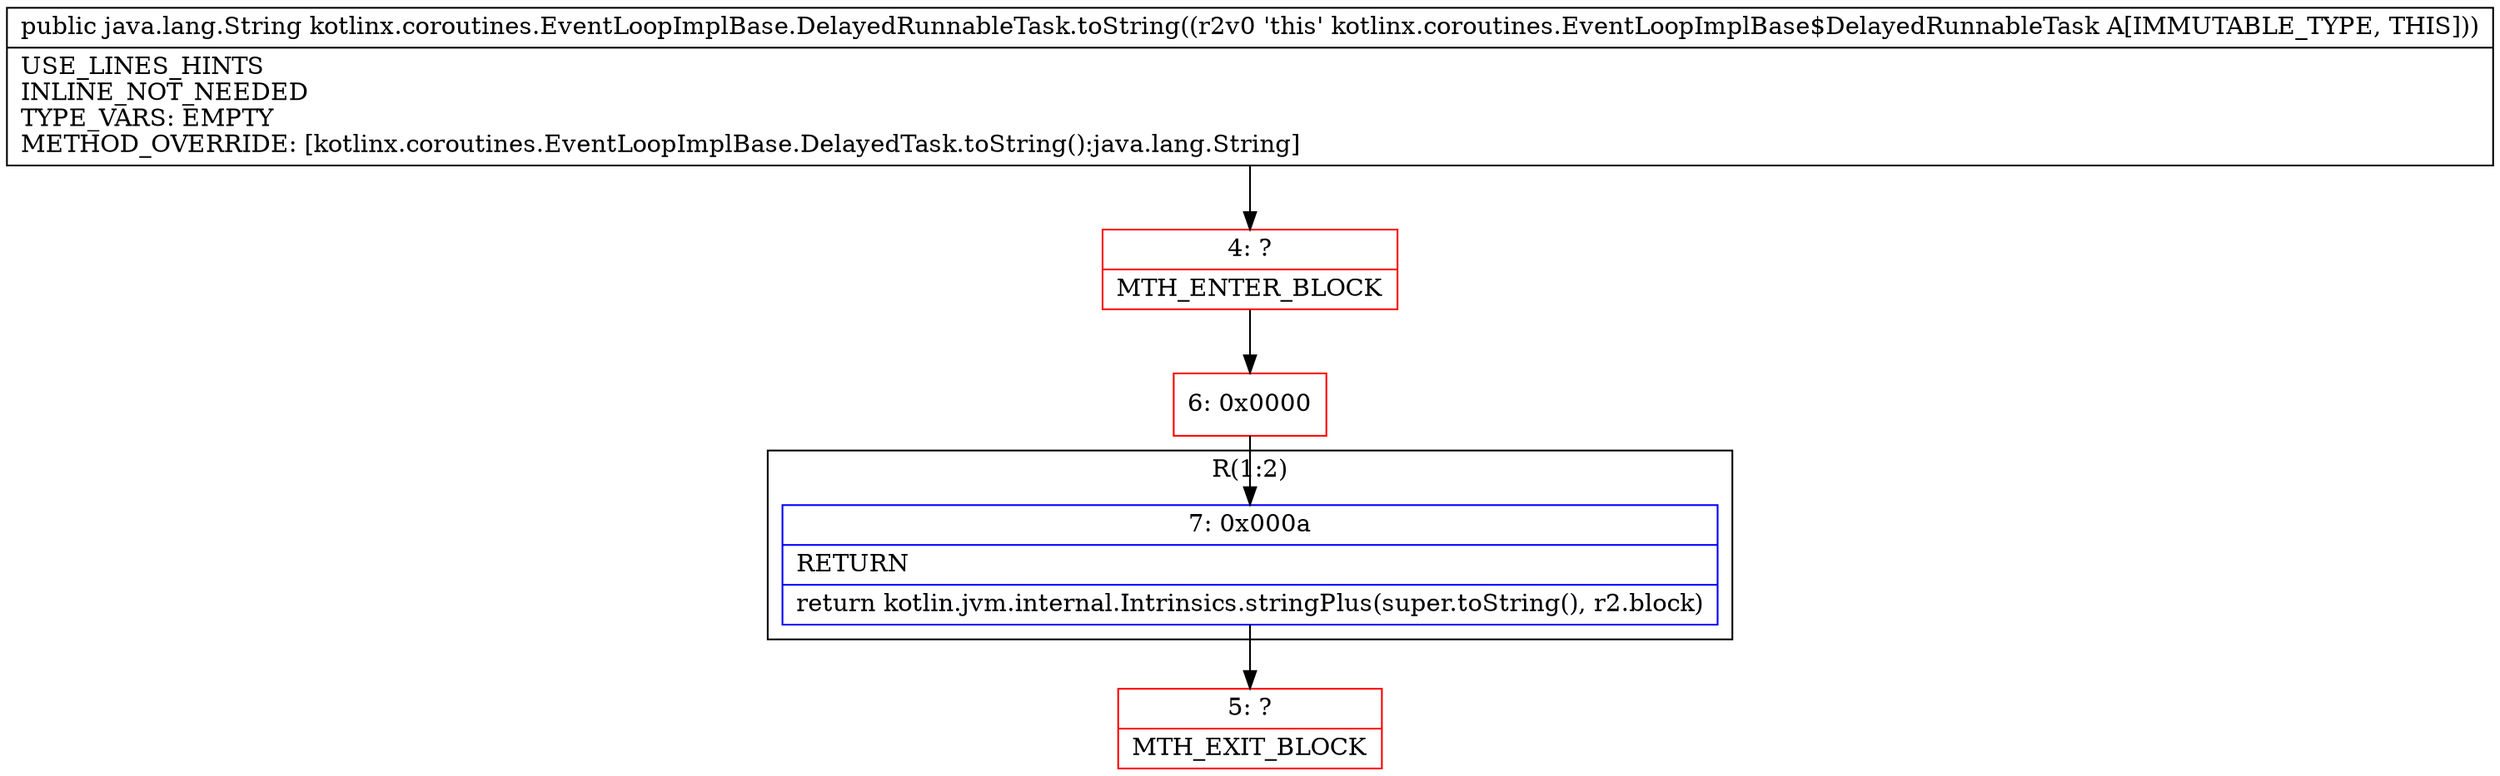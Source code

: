 digraph "CFG forkotlinx.coroutines.EventLoopImplBase.DelayedRunnableTask.toString()Ljava\/lang\/String;" {
subgraph cluster_Region_1679309555 {
label = "R(1:2)";
node [shape=record,color=blue];
Node_7 [shape=record,label="{7\:\ 0x000a|RETURN\l|return kotlin.jvm.internal.Intrinsics.stringPlus(super.toString(), r2.block)\l}"];
}
Node_4 [shape=record,color=red,label="{4\:\ ?|MTH_ENTER_BLOCK\l}"];
Node_6 [shape=record,color=red,label="{6\:\ 0x0000}"];
Node_5 [shape=record,color=red,label="{5\:\ ?|MTH_EXIT_BLOCK\l}"];
MethodNode[shape=record,label="{public java.lang.String kotlinx.coroutines.EventLoopImplBase.DelayedRunnableTask.toString((r2v0 'this' kotlinx.coroutines.EventLoopImplBase$DelayedRunnableTask A[IMMUTABLE_TYPE, THIS]))  | USE_LINES_HINTS\lINLINE_NOT_NEEDED\lTYPE_VARS: EMPTY\lMETHOD_OVERRIDE: [kotlinx.coroutines.EventLoopImplBase.DelayedTask.toString():java.lang.String]\l}"];
MethodNode -> Node_4;Node_7 -> Node_5;
Node_4 -> Node_6;
Node_6 -> Node_7;
}

